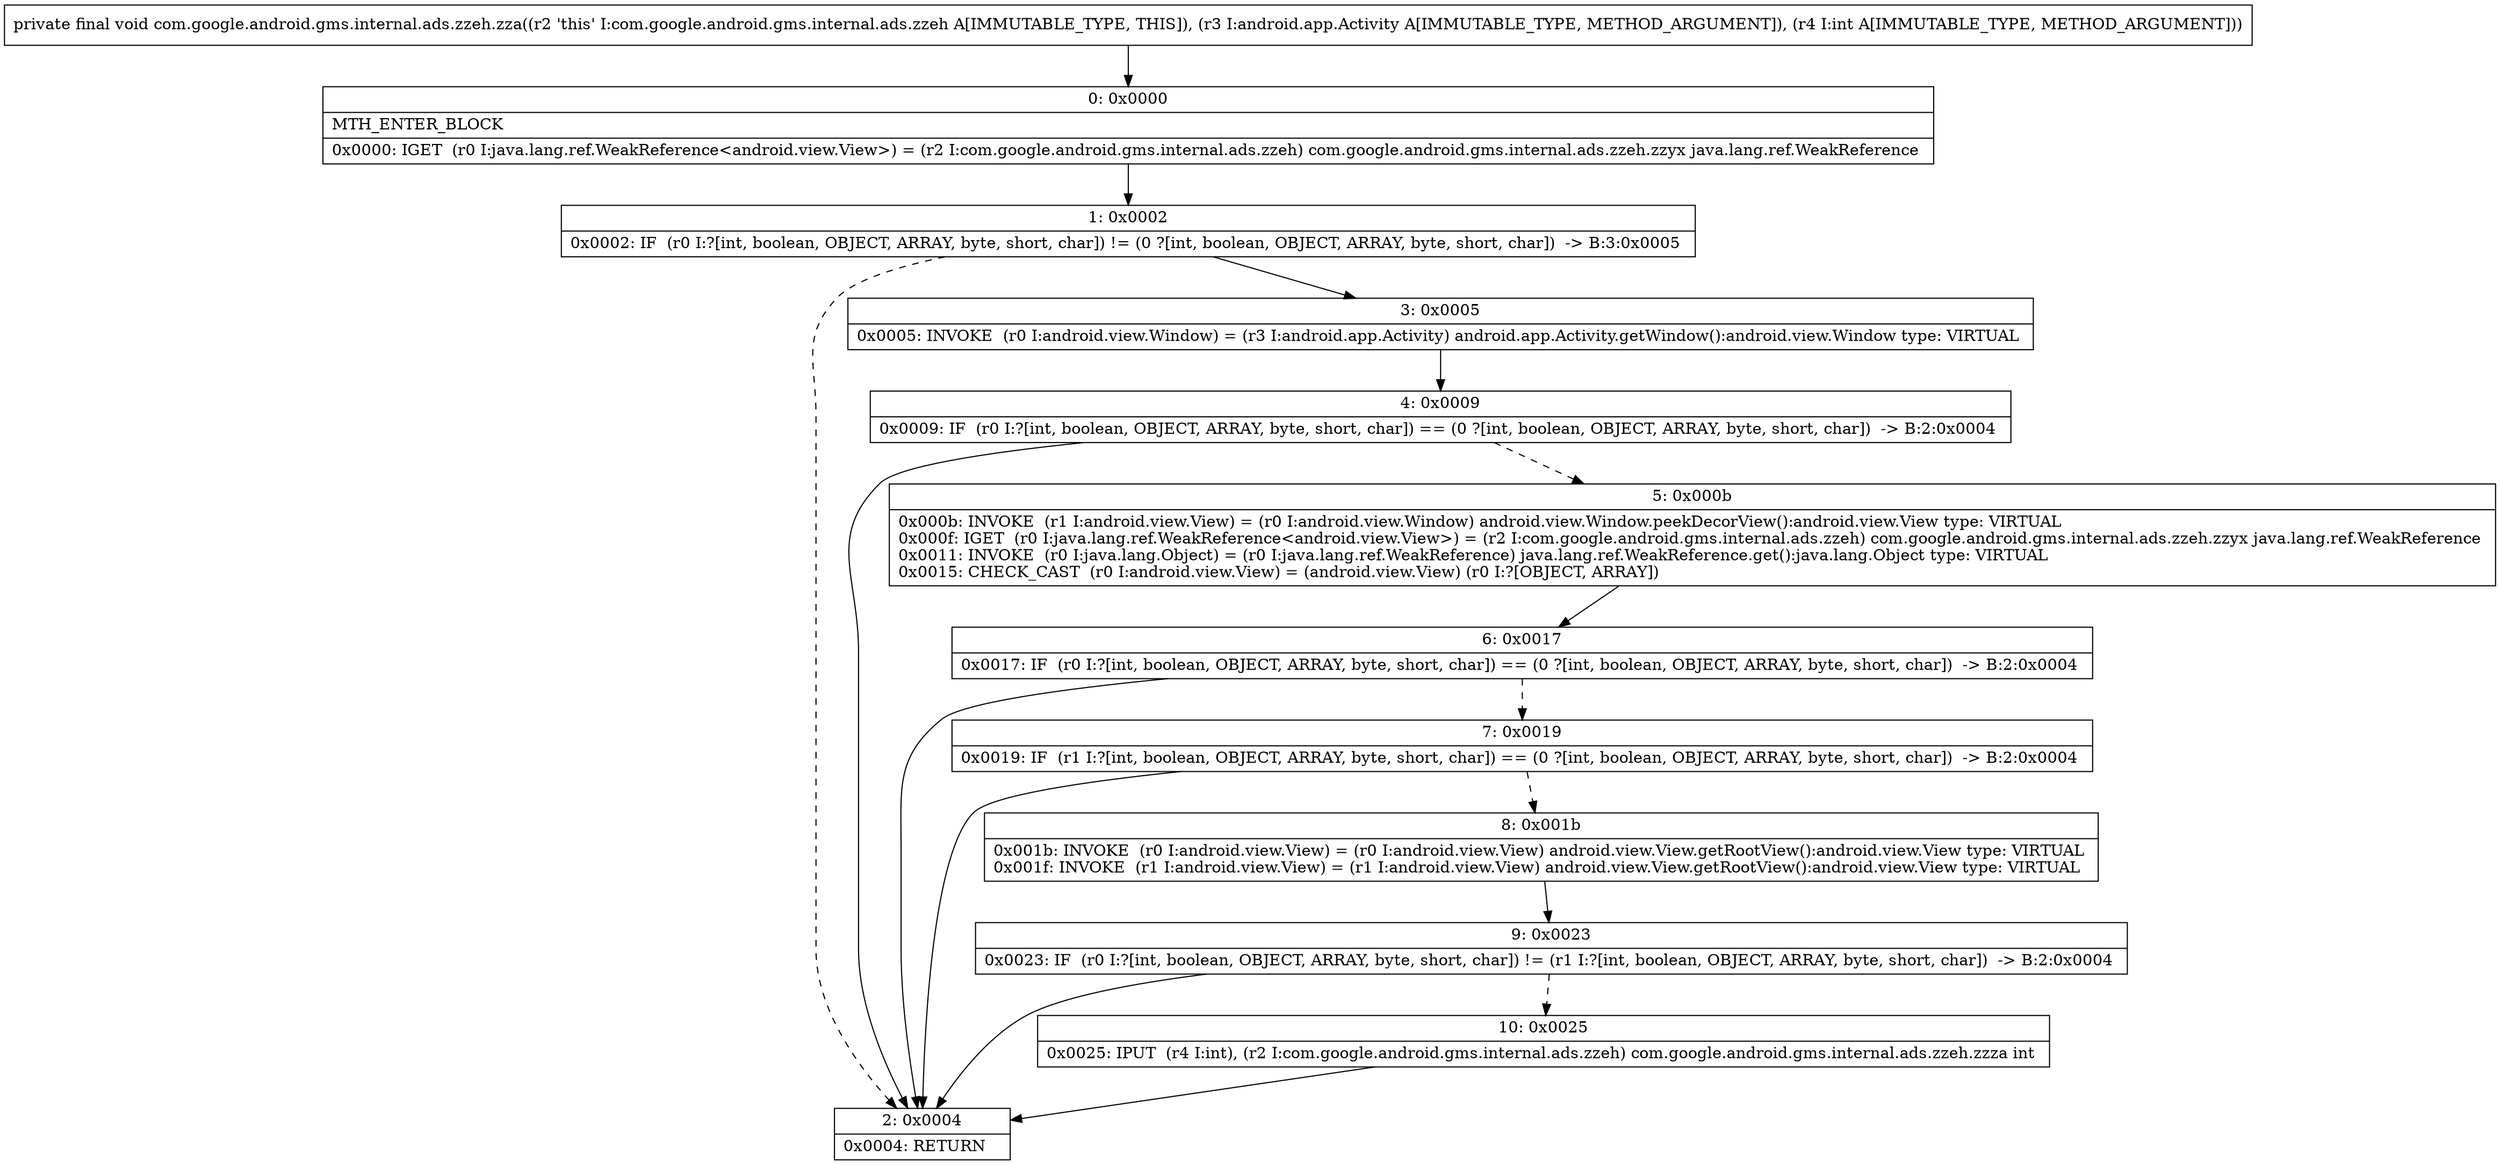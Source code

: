 digraph "CFG forcom.google.android.gms.internal.ads.zzeh.zza(Landroid\/app\/Activity;I)V" {
Node_0 [shape=record,label="{0\:\ 0x0000|MTH_ENTER_BLOCK\l|0x0000: IGET  (r0 I:java.lang.ref.WeakReference\<android.view.View\>) = (r2 I:com.google.android.gms.internal.ads.zzeh) com.google.android.gms.internal.ads.zzeh.zzyx java.lang.ref.WeakReference \l}"];
Node_1 [shape=record,label="{1\:\ 0x0002|0x0002: IF  (r0 I:?[int, boolean, OBJECT, ARRAY, byte, short, char]) != (0 ?[int, boolean, OBJECT, ARRAY, byte, short, char])  \-\> B:3:0x0005 \l}"];
Node_2 [shape=record,label="{2\:\ 0x0004|0x0004: RETURN   \l}"];
Node_3 [shape=record,label="{3\:\ 0x0005|0x0005: INVOKE  (r0 I:android.view.Window) = (r3 I:android.app.Activity) android.app.Activity.getWindow():android.view.Window type: VIRTUAL \l}"];
Node_4 [shape=record,label="{4\:\ 0x0009|0x0009: IF  (r0 I:?[int, boolean, OBJECT, ARRAY, byte, short, char]) == (0 ?[int, boolean, OBJECT, ARRAY, byte, short, char])  \-\> B:2:0x0004 \l}"];
Node_5 [shape=record,label="{5\:\ 0x000b|0x000b: INVOKE  (r1 I:android.view.View) = (r0 I:android.view.Window) android.view.Window.peekDecorView():android.view.View type: VIRTUAL \l0x000f: IGET  (r0 I:java.lang.ref.WeakReference\<android.view.View\>) = (r2 I:com.google.android.gms.internal.ads.zzeh) com.google.android.gms.internal.ads.zzeh.zzyx java.lang.ref.WeakReference \l0x0011: INVOKE  (r0 I:java.lang.Object) = (r0 I:java.lang.ref.WeakReference) java.lang.ref.WeakReference.get():java.lang.Object type: VIRTUAL \l0x0015: CHECK_CAST  (r0 I:android.view.View) = (android.view.View) (r0 I:?[OBJECT, ARRAY]) \l}"];
Node_6 [shape=record,label="{6\:\ 0x0017|0x0017: IF  (r0 I:?[int, boolean, OBJECT, ARRAY, byte, short, char]) == (0 ?[int, boolean, OBJECT, ARRAY, byte, short, char])  \-\> B:2:0x0004 \l}"];
Node_7 [shape=record,label="{7\:\ 0x0019|0x0019: IF  (r1 I:?[int, boolean, OBJECT, ARRAY, byte, short, char]) == (0 ?[int, boolean, OBJECT, ARRAY, byte, short, char])  \-\> B:2:0x0004 \l}"];
Node_8 [shape=record,label="{8\:\ 0x001b|0x001b: INVOKE  (r0 I:android.view.View) = (r0 I:android.view.View) android.view.View.getRootView():android.view.View type: VIRTUAL \l0x001f: INVOKE  (r1 I:android.view.View) = (r1 I:android.view.View) android.view.View.getRootView():android.view.View type: VIRTUAL \l}"];
Node_9 [shape=record,label="{9\:\ 0x0023|0x0023: IF  (r0 I:?[int, boolean, OBJECT, ARRAY, byte, short, char]) != (r1 I:?[int, boolean, OBJECT, ARRAY, byte, short, char])  \-\> B:2:0x0004 \l}"];
Node_10 [shape=record,label="{10\:\ 0x0025|0x0025: IPUT  (r4 I:int), (r2 I:com.google.android.gms.internal.ads.zzeh) com.google.android.gms.internal.ads.zzeh.zzza int \l}"];
MethodNode[shape=record,label="{private final void com.google.android.gms.internal.ads.zzeh.zza((r2 'this' I:com.google.android.gms.internal.ads.zzeh A[IMMUTABLE_TYPE, THIS]), (r3 I:android.app.Activity A[IMMUTABLE_TYPE, METHOD_ARGUMENT]), (r4 I:int A[IMMUTABLE_TYPE, METHOD_ARGUMENT])) }"];
MethodNode -> Node_0;
Node_0 -> Node_1;
Node_1 -> Node_2[style=dashed];
Node_1 -> Node_3;
Node_3 -> Node_4;
Node_4 -> Node_2;
Node_4 -> Node_5[style=dashed];
Node_5 -> Node_6;
Node_6 -> Node_2;
Node_6 -> Node_7[style=dashed];
Node_7 -> Node_2;
Node_7 -> Node_8[style=dashed];
Node_8 -> Node_9;
Node_9 -> Node_2;
Node_9 -> Node_10[style=dashed];
Node_10 -> Node_2;
}

